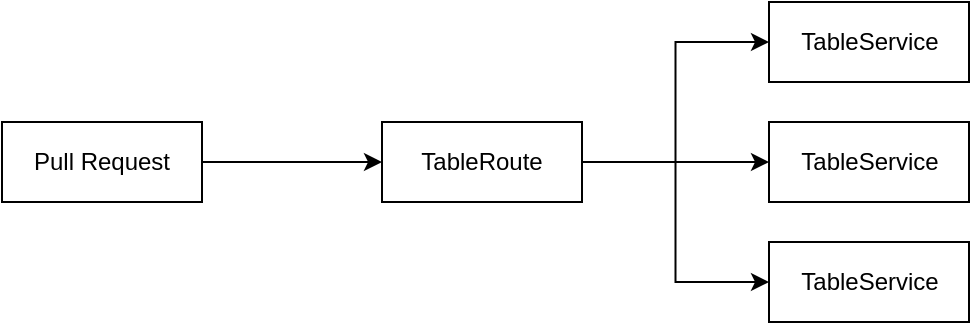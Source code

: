<mxfile version="15.9.4" type="github"><diagram id="Gvvp7CVzobxA9mraUu26" name="Page-1"><mxGraphModel dx="1298" dy="809" grid="1" gridSize="10" guides="1" tooltips="1" connect="1" arrows="1" fold="1" page="1" pageScale="1" pageWidth="827" pageHeight="1169" math="0" shadow="0"><root><mxCell id="0"/><mxCell id="1" parent="0"/><mxCell id="gmb-JLM25UN-HSaWRKSt-3" style="edgeStyle=orthogonalEdgeStyle;rounded=0;orthogonalLoop=1;jettySize=auto;html=1;exitX=1;exitY=0.5;exitDx=0;exitDy=0;entryX=0;entryY=0.5;entryDx=0;entryDy=0;" edge="1" parent="1" source="gmb-JLM25UN-HSaWRKSt-1" target="gmb-JLM25UN-HSaWRKSt-2"><mxGeometry relative="1" as="geometry"/></mxCell><mxCell id="gmb-JLM25UN-HSaWRKSt-1" value="Pull Request" style="rounded=0;whiteSpace=wrap;html=1;" vertex="1" parent="1"><mxGeometry x="30" y="120" width="100" height="40" as="geometry"/></mxCell><mxCell id="gmb-JLM25UN-HSaWRKSt-7" style="edgeStyle=orthogonalEdgeStyle;rounded=0;orthogonalLoop=1;jettySize=auto;html=1;exitX=1;exitY=0.5;exitDx=0;exitDy=0;entryX=0;entryY=0.5;entryDx=0;entryDy=0;" edge="1" parent="1" source="gmb-JLM25UN-HSaWRKSt-2" target="gmb-JLM25UN-HSaWRKSt-4"><mxGeometry relative="1" as="geometry"/></mxCell><mxCell id="gmb-JLM25UN-HSaWRKSt-8" style="edgeStyle=orthogonalEdgeStyle;rounded=0;orthogonalLoop=1;jettySize=auto;html=1;exitX=1;exitY=0.5;exitDx=0;exitDy=0;entryX=0;entryY=0.5;entryDx=0;entryDy=0;" edge="1" parent="1" source="gmb-JLM25UN-HSaWRKSt-2" target="gmb-JLM25UN-HSaWRKSt-5"><mxGeometry relative="1" as="geometry"/></mxCell><mxCell id="gmb-JLM25UN-HSaWRKSt-9" style="edgeStyle=orthogonalEdgeStyle;rounded=0;orthogonalLoop=1;jettySize=auto;html=1;exitX=1;exitY=0.5;exitDx=0;exitDy=0;entryX=0;entryY=0.5;entryDx=0;entryDy=0;" edge="1" parent="1" source="gmb-JLM25UN-HSaWRKSt-2" target="gmb-JLM25UN-HSaWRKSt-6"><mxGeometry relative="1" as="geometry"/></mxCell><mxCell id="gmb-JLM25UN-HSaWRKSt-2" value="TableRoute" style="rounded=0;whiteSpace=wrap;html=1;" vertex="1" parent="1"><mxGeometry x="220" y="120" width="100" height="40" as="geometry"/></mxCell><mxCell id="gmb-JLM25UN-HSaWRKSt-4" value="TableService" style="rounded=0;whiteSpace=wrap;html=1;" vertex="1" parent="1"><mxGeometry x="413.5" y="60" width="100" height="40" as="geometry"/></mxCell><mxCell id="gmb-JLM25UN-HSaWRKSt-5" value="TableService" style="rounded=0;whiteSpace=wrap;html=1;" vertex="1" parent="1"><mxGeometry x="413.5" y="120" width="100" height="40" as="geometry"/></mxCell><mxCell id="gmb-JLM25UN-HSaWRKSt-6" value="TableService" style="rounded=0;whiteSpace=wrap;html=1;" vertex="1" parent="1"><mxGeometry x="413.5" y="180" width="100" height="40" as="geometry"/></mxCell></root></mxGraphModel></diagram></mxfile>